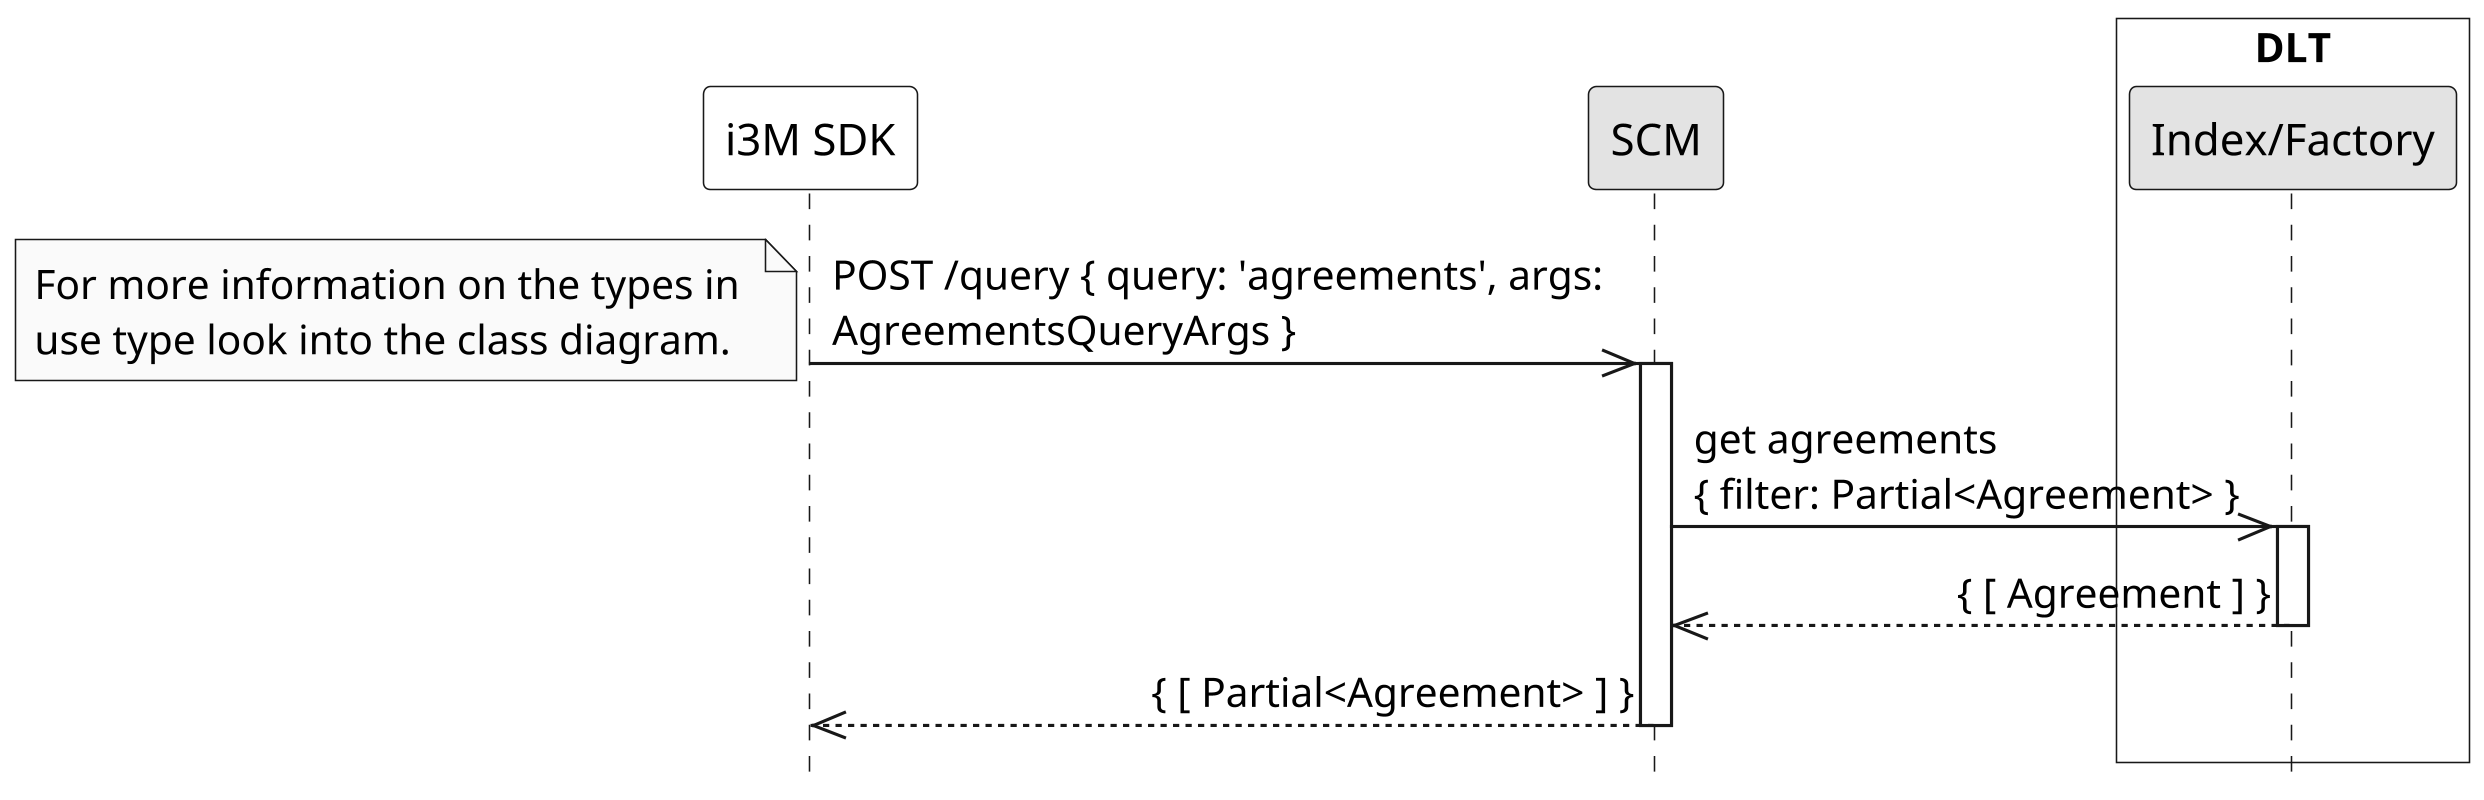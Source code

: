 @startuml agreements-seq
skinparam Shadowing false
skinparam DefaultFontName Bitstream Vera Sans
skinparam DefaultMonospacedFontName Bitstream Vera Sans Mono
skinparam SequenceMessageAlign direction
skinparam MaxMessageSize 250
skinparam Style strictuml
skinparam Monochrome true
skinparam Dpi 300

hide footbox

participant "i3M SDK" as SDK #white

participant "SCM" as SCM

box "DLT" #white
  participant "Index/Factory" as I
  ' participant "AgreementA" as A
end box

SDK->>SCM++: POST /query { query: 'agreements', args: AgreementsQueryArgs }
note left 
For more information on the types in 
use type look into the class diagram.
end note

SCM->>I++: get agreements \n{ filter: Partial<Agreement> }
I-->>SCM--: { [ Agreement ] }

SCM-->>SDK--: { [ Partial<Agreement> ] }

@enduml
